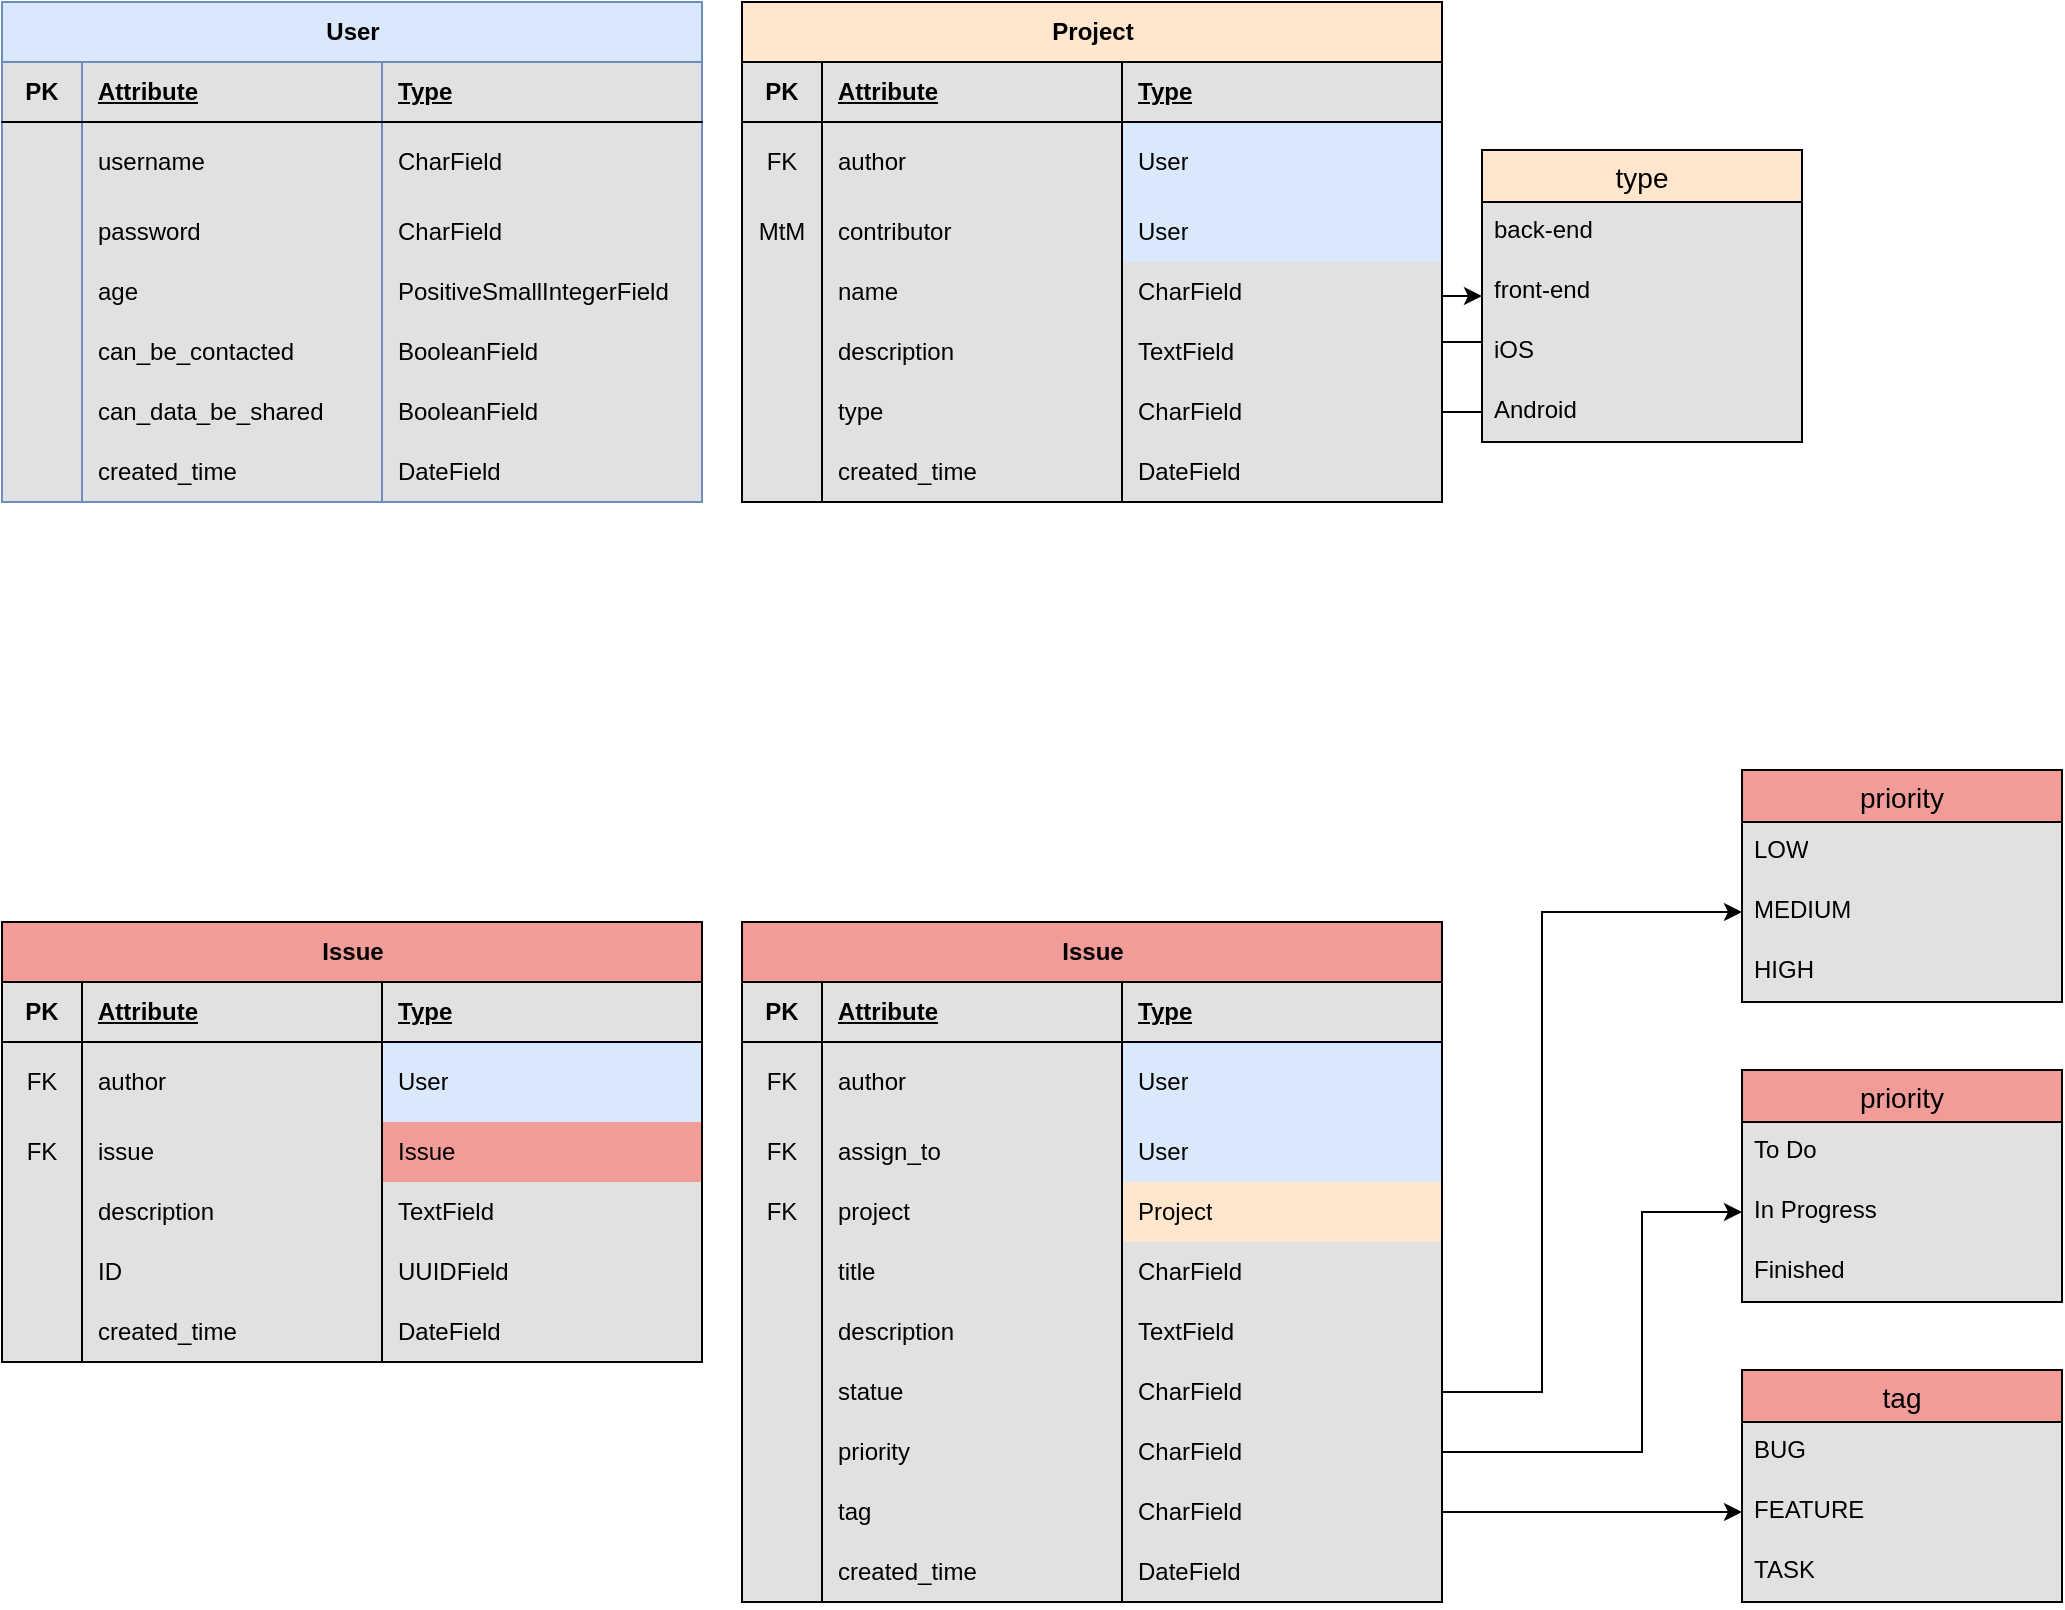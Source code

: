 <mxfile version="21.6.6" type="github">
  <diagram name="Page-1" id="hRt73MzeivpGr3lq0yE6">
    <mxGraphModel dx="1297" dy="1099" grid="1" gridSize="10" guides="1" tooltips="1" connect="1" arrows="1" fold="1" page="1" pageScale="1" pageWidth="827" pageHeight="1169" math="0" shadow="0">
      <root>
        <mxCell id="0" />
        <mxCell id="1" parent="0" />
        <mxCell id="jlHGhS_9mQjkKGIasaXm-36" value="User" style="shape=table;startSize=30;container=1;collapsible=1;childLayout=tableLayout;fixedRows=1;rowLines=0;fontStyle=1;align=center;resizeLast=1;html=1;fillColor=#dae8fc;strokeColor=#6c8ebf;swimlaneFillColor=#E1E1E1;" parent="1" vertex="1">
          <mxGeometry y="40" width="350" height="250" as="geometry">
            <mxRectangle x="130" y="505" width="70" height="30" as="alternateBounds" />
          </mxGeometry>
        </mxCell>
        <mxCell id="jlHGhS_9mQjkKGIasaXm-37" value="" style="shape=tableRow;horizontal=0;startSize=0;swimlaneHead=0;swimlaneBody=0;fillColor=none;collapsible=0;dropTarget=0;points=[[0,0.5],[1,0.5]];portConstraint=eastwest;top=0;left=0;right=0;bottom=1;" parent="jlHGhS_9mQjkKGIasaXm-36" vertex="1">
          <mxGeometry y="30" width="350" height="30" as="geometry" />
        </mxCell>
        <mxCell id="jlHGhS_9mQjkKGIasaXm-38" value="PK" style="shape=partialRectangle;connectable=0;fillColor=none;top=0;left=0;bottom=0;right=0;fontStyle=1;overflow=hidden;whiteSpace=wrap;html=1;" parent="jlHGhS_9mQjkKGIasaXm-37" vertex="1">
          <mxGeometry width="40" height="30" as="geometry">
            <mxRectangle width="40" height="30" as="alternateBounds" />
          </mxGeometry>
        </mxCell>
        <mxCell id="jlHGhS_9mQjkKGIasaXm-39" value="Attribute" style="shape=partialRectangle;connectable=0;fillColor=none;top=0;left=0;bottom=0;right=0;align=left;spacingLeft=6;fontStyle=5;overflow=hidden;whiteSpace=wrap;html=1;" parent="jlHGhS_9mQjkKGIasaXm-37" vertex="1">
          <mxGeometry x="40" width="150" height="30" as="geometry">
            <mxRectangle width="150" height="30" as="alternateBounds" />
          </mxGeometry>
        </mxCell>
        <mxCell id="jlHGhS_9mQjkKGIasaXm-49" value="Type" style="shape=partialRectangle;connectable=0;fillColor=none;top=0;left=0;bottom=0;right=0;align=left;spacingLeft=6;fontStyle=5;overflow=hidden;whiteSpace=wrap;html=1;" parent="jlHGhS_9mQjkKGIasaXm-37" vertex="1">
          <mxGeometry x="190" width="160" height="30" as="geometry">
            <mxRectangle width="160" height="30" as="alternateBounds" />
          </mxGeometry>
        </mxCell>
        <mxCell id="jlHGhS_9mQjkKGIasaXm-40" value="" style="shape=tableRow;horizontal=0;startSize=0;swimlaneHead=0;swimlaneBody=0;fillColor=none;collapsible=0;dropTarget=0;points=[[0,0.5],[1,0.5]];portConstraint=eastwest;top=0;left=0;right=0;bottom=0;" parent="jlHGhS_9mQjkKGIasaXm-36" vertex="1">
          <mxGeometry y="60" width="350" height="40" as="geometry" />
        </mxCell>
        <mxCell id="jlHGhS_9mQjkKGIasaXm-41" value="" style="shape=partialRectangle;connectable=0;fillColor=none;top=0;left=0;bottom=0;right=0;editable=1;overflow=hidden;whiteSpace=wrap;html=1;" parent="jlHGhS_9mQjkKGIasaXm-40" vertex="1">
          <mxGeometry width="40" height="40" as="geometry">
            <mxRectangle width="40" height="40" as="alternateBounds" />
          </mxGeometry>
        </mxCell>
        <mxCell id="jlHGhS_9mQjkKGIasaXm-42" value="username" style="shape=partialRectangle;connectable=0;fillColor=none;top=0;left=0;bottom=0;right=0;align=left;spacingLeft=6;overflow=hidden;whiteSpace=wrap;html=1;" parent="jlHGhS_9mQjkKGIasaXm-40" vertex="1">
          <mxGeometry x="40" width="150" height="40" as="geometry">
            <mxRectangle width="150" height="40" as="alternateBounds" />
          </mxGeometry>
        </mxCell>
        <mxCell id="jlHGhS_9mQjkKGIasaXm-50" value="CharField" style="shape=partialRectangle;connectable=0;fillColor=none;top=0;left=0;bottom=0;right=0;align=left;spacingLeft=6;overflow=hidden;whiteSpace=wrap;html=1;" parent="jlHGhS_9mQjkKGIasaXm-40" vertex="1">
          <mxGeometry x="190" width="160" height="40" as="geometry">
            <mxRectangle width="160" height="40" as="alternateBounds" />
          </mxGeometry>
        </mxCell>
        <mxCell id="jlHGhS_9mQjkKGIasaXm-43" value="" style="shape=tableRow;horizontal=0;startSize=0;swimlaneHead=0;swimlaneBody=0;fillColor=none;collapsible=0;dropTarget=0;points=[[0,0.5],[1,0.5]];portConstraint=eastwest;top=0;left=0;right=0;bottom=0;" parent="jlHGhS_9mQjkKGIasaXm-36" vertex="1">
          <mxGeometry y="100" width="350" height="30" as="geometry" />
        </mxCell>
        <mxCell id="jlHGhS_9mQjkKGIasaXm-44" value="" style="shape=partialRectangle;connectable=0;fillColor=none;top=0;left=0;bottom=0;right=0;editable=1;overflow=hidden;whiteSpace=wrap;html=1;" parent="jlHGhS_9mQjkKGIasaXm-43" vertex="1">
          <mxGeometry width="40" height="30" as="geometry">
            <mxRectangle width="40" height="30" as="alternateBounds" />
          </mxGeometry>
        </mxCell>
        <mxCell id="jlHGhS_9mQjkKGIasaXm-45" value="password" style="shape=partialRectangle;connectable=0;fillColor=none;top=0;left=0;bottom=0;right=0;align=left;spacingLeft=6;overflow=hidden;whiteSpace=wrap;html=1;" parent="jlHGhS_9mQjkKGIasaXm-43" vertex="1">
          <mxGeometry x="40" width="150" height="30" as="geometry">
            <mxRectangle width="150" height="30" as="alternateBounds" />
          </mxGeometry>
        </mxCell>
        <mxCell id="jlHGhS_9mQjkKGIasaXm-51" value="CharField" style="shape=partialRectangle;connectable=0;fillColor=none;top=0;left=0;bottom=0;right=0;align=left;spacingLeft=6;overflow=hidden;whiteSpace=wrap;html=1;" parent="jlHGhS_9mQjkKGIasaXm-43" vertex="1">
          <mxGeometry x="190" width="160" height="30" as="geometry">
            <mxRectangle width="160" height="30" as="alternateBounds" />
          </mxGeometry>
        </mxCell>
        <mxCell id="jlHGhS_9mQjkKGIasaXm-46" value="" style="shape=tableRow;horizontal=0;startSize=0;swimlaneHead=0;swimlaneBody=0;fillColor=none;collapsible=0;dropTarget=0;points=[[0,0.5],[1,0.5]];portConstraint=eastwest;top=0;left=0;right=0;bottom=0;" parent="jlHGhS_9mQjkKGIasaXm-36" vertex="1">
          <mxGeometry y="130" width="350" height="30" as="geometry" />
        </mxCell>
        <mxCell id="jlHGhS_9mQjkKGIasaXm-47" value="" style="shape=partialRectangle;connectable=0;fillColor=none;top=0;left=0;bottom=0;right=0;editable=1;overflow=hidden;whiteSpace=wrap;html=1;" parent="jlHGhS_9mQjkKGIasaXm-46" vertex="1">
          <mxGeometry width="40" height="30" as="geometry">
            <mxRectangle width="40" height="30" as="alternateBounds" />
          </mxGeometry>
        </mxCell>
        <mxCell id="jlHGhS_9mQjkKGIasaXm-48" value="age" style="shape=partialRectangle;connectable=0;fillColor=none;top=0;left=0;bottom=0;right=0;align=left;spacingLeft=6;overflow=hidden;whiteSpace=wrap;html=1;" parent="jlHGhS_9mQjkKGIasaXm-46" vertex="1">
          <mxGeometry x="40" width="150" height="30" as="geometry">
            <mxRectangle width="150" height="30" as="alternateBounds" />
          </mxGeometry>
        </mxCell>
        <mxCell id="jlHGhS_9mQjkKGIasaXm-52" value="PositiveSmallIntegerField" style="shape=partialRectangle;connectable=0;fillColor=none;top=0;left=0;bottom=0;right=0;align=left;spacingLeft=6;overflow=hidden;whiteSpace=wrap;html=1;" parent="jlHGhS_9mQjkKGIasaXm-46" vertex="1">
          <mxGeometry x="190" width="160" height="30" as="geometry">
            <mxRectangle width="160" height="30" as="alternateBounds" />
          </mxGeometry>
        </mxCell>
        <mxCell id="jlHGhS_9mQjkKGIasaXm-53" style="shape=tableRow;horizontal=0;startSize=0;swimlaneHead=0;swimlaneBody=0;fillColor=none;collapsible=0;dropTarget=0;points=[[0,0.5],[1,0.5]];portConstraint=eastwest;top=0;left=0;right=0;bottom=0;" parent="jlHGhS_9mQjkKGIasaXm-36" vertex="1">
          <mxGeometry y="160" width="350" height="30" as="geometry" />
        </mxCell>
        <mxCell id="jlHGhS_9mQjkKGIasaXm-54" style="shape=partialRectangle;connectable=0;fillColor=none;top=0;left=0;bottom=0;right=0;editable=1;overflow=hidden;whiteSpace=wrap;html=1;" parent="jlHGhS_9mQjkKGIasaXm-53" vertex="1">
          <mxGeometry width="40" height="30" as="geometry">
            <mxRectangle width="40" height="30" as="alternateBounds" />
          </mxGeometry>
        </mxCell>
        <mxCell id="jlHGhS_9mQjkKGIasaXm-55" value="can_be_contacted" style="shape=partialRectangle;connectable=0;fillColor=none;top=0;left=0;bottom=0;right=0;align=left;spacingLeft=6;overflow=hidden;whiteSpace=wrap;html=1;" parent="jlHGhS_9mQjkKGIasaXm-53" vertex="1">
          <mxGeometry x="40" width="150" height="30" as="geometry">
            <mxRectangle width="150" height="30" as="alternateBounds" />
          </mxGeometry>
        </mxCell>
        <mxCell id="jlHGhS_9mQjkKGIasaXm-56" value="BooleanField" style="shape=partialRectangle;connectable=0;fillColor=none;top=0;left=0;bottom=0;right=0;align=left;spacingLeft=6;overflow=hidden;whiteSpace=wrap;html=1;" parent="jlHGhS_9mQjkKGIasaXm-53" vertex="1">
          <mxGeometry x="190" width="160" height="30" as="geometry">
            <mxRectangle width="160" height="30" as="alternateBounds" />
          </mxGeometry>
        </mxCell>
        <mxCell id="jlHGhS_9mQjkKGIasaXm-57" style="shape=tableRow;horizontal=0;startSize=0;swimlaneHead=0;swimlaneBody=0;fillColor=none;collapsible=0;dropTarget=0;points=[[0,0.5],[1,0.5]];portConstraint=eastwest;top=0;left=0;right=0;bottom=0;" parent="jlHGhS_9mQjkKGIasaXm-36" vertex="1">
          <mxGeometry y="190" width="350" height="30" as="geometry" />
        </mxCell>
        <mxCell id="jlHGhS_9mQjkKGIasaXm-58" style="shape=partialRectangle;connectable=0;fillColor=none;top=0;left=0;bottom=0;right=0;editable=1;overflow=hidden;whiteSpace=wrap;html=1;" parent="jlHGhS_9mQjkKGIasaXm-57" vertex="1">
          <mxGeometry width="40" height="30" as="geometry">
            <mxRectangle width="40" height="30" as="alternateBounds" />
          </mxGeometry>
        </mxCell>
        <mxCell id="jlHGhS_9mQjkKGIasaXm-59" value="can_data_be_shared" style="shape=partialRectangle;connectable=0;fillColor=none;top=0;left=0;bottom=0;right=0;align=left;spacingLeft=6;overflow=hidden;whiteSpace=wrap;html=1;" parent="jlHGhS_9mQjkKGIasaXm-57" vertex="1">
          <mxGeometry x="40" width="150" height="30" as="geometry">
            <mxRectangle width="150" height="30" as="alternateBounds" />
          </mxGeometry>
        </mxCell>
        <mxCell id="jlHGhS_9mQjkKGIasaXm-60" value="BooleanField" style="shape=partialRectangle;connectable=0;fillColor=none;top=0;left=0;bottom=0;right=0;align=left;spacingLeft=6;overflow=hidden;whiteSpace=wrap;html=1;" parent="jlHGhS_9mQjkKGIasaXm-57" vertex="1">
          <mxGeometry x="190" width="160" height="30" as="geometry">
            <mxRectangle width="160" height="30" as="alternateBounds" />
          </mxGeometry>
        </mxCell>
        <mxCell id="rgfM2bZMvJBFgNOk26my-33" style="shape=tableRow;horizontal=0;startSize=0;swimlaneHead=0;swimlaneBody=0;fillColor=none;collapsible=0;dropTarget=0;points=[[0,0.5],[1,0.5]];portConstraint=eastwest;top=0;left=0;right=0;bottom=0;" vertex="1" parent="jlHGhS_9mQjkKGIasaXm-36">
          <mxGeometry y="220" width="350" height="30" as="geometry" />
        </mxCell>
        <mxCell id="rgfM2bZMvJBFgNOk26my-34" style="shape=partialRectangle;connectable=0;fillColor=none;top=0;left=0;bottom=0;right=0;editable=1;overflow=hidden;whiteSpace=wrap;html=1;" vertex="1" parent="rgfM2bZMvJBFgNOk26my-33">
          <mxGeometry width="40" height="30" as="geometry">
            <mxRectangle width="40" height="30" as="alternateBounds" />
          </mxGeometry>
        </mxCell>
        <mxCell id="rgfM2bZMvJBFgNOk26my-35" value="created_time" style="shape=partialRectangle;connectable=0;fillColor=none;top=0;left=0;bottom=0;right=0;align=left;spacingLeft=6;overflow=hidden;whiteSpace=wrap;html=1;" vertex="1" parent="rgfM2bZMvJBFgNOk26my-33">
          <mxGeometry x="40" width="150" height="30" as="geometry">
            <mxRectangle width="150" height="30" as="alternateBounds" />
          </mxGeometry>
        </mxCell>
        <mxCell id="rgfM2bZMvJBFgNOk26my-36" value="DateField" style="shape=partialRectangle;connectable=0;fillColor=none;top=0;left=0;bottom=0;right=0;align=left;spacingLeft=6;overflow=hidden;whiteSpace=wrap;html=1;" vertex="1" parent="rgfM2bZMvJBFgNOk26my-33">
          <mxGeometry x="190" width="160" height="30" as="geometry">
            <mxRectangle width="160" height="30" as="alternateBounds" />
          </mxGeometry>
        </mxCell>
        <mxCell id="jlHGhS_9mQjkKGIasaXm-62" value="Project" style="shape=table;startSize=30;container=1;collapsible=1;childLayout=tableLayout;fixedRows=1;rowLines=0;fontStyle=1;align=center;resizeLast=1;html=1;fillColor=#ffe6cc;strokeColor=#000000;swimlaneFillColor=#E1E1E1;" parent="1" vertex="1">
          <mxGeometry x="370" y="40" width="350" height="250" as="geometry">
            <mxRectangle x="130" y="505" width="70" height="30" as="alternateBounds" />
          </mxGeometry>
        </mxCell>
        <mxCell id="jlHGhS_9mQjkKGIasaXm-63" value="" style="shape=tableRow;horizontal=0;startSize=0;swimlaneHead=0;swimlaneBody=0;fillColor=none;collapsible=0;dropTarget=0;points=[[0,0.5],[1,0.5]];portConstraint=eastwest;top=0;left=0;right=0;bottom=1;" parent="jlHGhS_9mQjkKGIasaXm-62" vertex="1">
          <mxGeometry y="30" width="350" height="30" as="geometry" />
        </mxCell>
        <mxCell id="jlHGhS_9mQjkKGIasaXm-64" value="PK" style="shape=partialRectangle;connectable=0;fillColor=none;top=0;left=0;bottom=0;right=0;fontStyle=1;overflow=hidden;whiteSpace=wrap;html=1;" parent="jlHGhS_9mQjkKGIasaXm-63" vertex="1">
          <mxGeometry width="40" height="30" as="geometry">
            <mxRectangle width="40" height="30" as="alternateBounds" />
          </mxGeometry>
        </mxCell>
        <mxCell id="jlHGhS_9mQjkKGIasaXm-65" value="Attribute" style="shape=partialRectangle;connectable=0;fillColor=none;top=0;left=0;bottom=0;right=0;align=left;spacingLeft=6;fontStyle=5;overflow=hidden;whiteSpace=wrap;html=1;" parent="jlHGhS_9mQjkKGIasaXm-63" vertex="1">
          <mxGeometry x="40" width="150" height="30" as="geometry">
            <mxRectangle width="150" height="30" as="alternateBounds" />
          </mxGeometry>
        </mxCell>
        <mxCell id="jlHGhS_9mQjkKGIasaXm-66" value="Type" style="shape=partialRectangle;connectable=0;fillColor=none;top=0;left=0;bottom=0;right=0;align=left;spacingLeft=6;fontStyle=5;overflow=hidden;whiteSpace=wrap;html=1;strokeColor=default;" parent="jlHGhS_9mQjkKGIasaXm-63" vertex="1">
          <mxGeometry x="190" width="160" height="30" as="geometry">
            <mxRectangle width="160" height="30" as="alternateBounds" />
          </mxGeometry>
        </mxCell>
        <mxCell id="jlHGhS_9mQjkKGIasaXm-67" value="" style="shape=tableRow;horizontal=0;startSize=0;swimlaneHead=0;swimlaneBody=0;fillColor=none;collapsible=0;dropTarget=0;points=[[0,0.5],[1,0.5]];portConstraint=eastwest;top=0;left=0;right=0;bottom=0;" parent="jlHGhS_9mQjkKGIasaXm-62" vertex="1">
          <mxGeometry y="60" width="350" height="40" as="geometry" />
        </mxCell>
        <mxCell id="jlHGhS_9mQjkKGIasaXm-68" value="FK" style="shape=partialRectangle;connectable=0;fillColor=none;top=0;left=0;bottom=0;right=0;editable=1;overflow=hidden;whiteSpace=wrap;html=1;" parent="jlHGhS_9mQjkKGIasaXm-67" vertex="1">
          <mxGeometry width="40" height="40" as="geometry">
            <mxRectangle width="40" height="40" as="alternateBounds" />
          </mxGeometry>
        </mxCell>
        <mxCell id="jlHGhS_9mQjkKGIasaXm-69" value="author" style="shape=partialRectangle;connectable=0;fillColor=none;top=0;left=0;bottom=0;right=0;align=left;spacingLeft=6;overflow=hidden;whiteSpace=wrap;html=1;" parent="jlHGhS_9mQjkKGIasaXm-67" vertex="1">
          <mxGeometry x="40" width="150" height="40" as="geometry">
            <mxRectangle width="150" height="40" as="alternateBounds" />
          </mxGeometry>
        </mxCell>
        <mxCell id="jlHGhS_9mQjkKGIasaXm-70" value="User" style="shape=partialRectangle;connectable=0;fillColor=#dae8fc;top=1;left=1;bottom=0;right=1;align=left;spacingLeft=6;overflow=hidden;whiteSpace=wrap;html=1;strokeColor=#000000;strokeWidth=1;fillStyle=auto;perimeterSpacing=0;container=0;" parent="jlHGhS_9mQjkKGIasaXm-67" vertex="1">
          <mxGeometry x="190" width="160" height="40" as="geometry">
            <mxRectangle width="160" height="40" as="alternateBounds" />
          </mxGeometry>
        </mxCell>
        <mxCell id="jlHGhS_9mQjkKGIasaXm-71" value="" style="shape=tableRow;horizontal=0;startSize=0;swimlaneHead=0;swimlaneBody=0;fillColor=none;collapsible=0;dropTarget=0;points=[[0,0.5],[1,0.5]];portConstraint=eastwest;top=0;left=0;right=0;bottom=0;" parent="jlHGhS_9mQjkKGIasaXm-62" vertex="1">
          <mxGeometry y="100" width="350" height="30" as="geometry" />
        </mxCell>
        <mxCell id="jlHGhS_9mQjkKGIasaXm-72" value="MtM" style="shape=partialRectangle;connectable=0;fillColor=none;top=0;left=0;bottom=0;right=0;editable=1;overflow=hidden;whiteSpace=wrap;html=1;" parent="jlHGhS_9mQjkKGIasaXm-71" vertex="1">
          <mxGeometry width="40" height="30" as="geometry">
            <mxRectangle width="40" height="30" as="alternateBounds" />
          </mxGeometry>
        </mxCell>
        <mxCell id="jlHGhS_9mQjkKGIasaXm-73" value="contributor" style="shape=partialRectangle;connectable=0;fillColor=none;top=0;left=0;bottom=0;right=0;align=left;spacingLeft=6;overflow=hidden;whiteSpace=wrap;html=1;" parent="jlHGhS_9mQjkKGIasaXm-71" vertex="1">
          <mxGeometry x="40" width="150" height="30" as="geometry">
            <mxRectangle width="150" height="30" as="alternateBounds" />
          </mxGeometry>
        </mxCell>
        <mxCell id="jlHGhS_9mQjkKGIasaXm-74" value="User" style="shape=partialRectangle;connectable=0;fillColor=#dae8fc;top=0;left=1;bottom=0;right=1;align=left;spacingLeft=6;overflow=hidden;whiteSpace=wrap;html=1;strokeColor=#000000;" parent="jlHGhS_9mQjkKGIasaXm-71" vertex="1">
          <mxGeometry x="190" width="160" height="30" as="geometry">
            <mxRectangle width="160" height="30" as="alternateBounds" />
          </mxGeometry>
        </mxCell>
        <mxCell id="jlHGhS_9mQjkKGIasaXm-75" value="" style="shape=tableRow;horizontal=0;startSize=0;swimlaneHead=0;swimlaneBody=0;fillColor=none;collapsible=0;dropTarget=0;points=[[0,0.5],[1,0.5]];portConstraint=eastwest;top=0;left=0;right=0;bottom=0;" parent="jlHGhS_9mQjkKGIasaXm-62" vertex="1">
          <mxGeometry y="130" width="350" height="30" as="geometry" />
        </mxCell>
        <mxCell id="jlHGhS_9mQjkKGIasaXm-76" value="" style="shape=partialRectangle;connectable=0;fillColor=none;top=0;left=0;bottom=0;right=0;editable=1;overflow=hidden;whiteSpace=wrap;html=1;" parent="jlHGhS_9mQjkKGIasaXm-75" vertex="1">
          <mxGeometry width="40" height="30" as="geometry">
            <mxRectangle width="40" height="30" as="alternateBounds" />
          </mxGeometry>
        </mxCell>
        <mxCell id="jlHGhS_9mQjkKGIasaXm-77" value="name" style="shape=partialRectangle;connectable=0;fillColor=none;top=0;left=0;bottom=0;right=0;align=left;spacingLeft=6;overflow=hidden;whiteSpace=wrap;html=1;" parent="jlHGhS_9mQjkKGIasaXm-75" vertex="1">
          <mxGeometry x="40" width="150" height="30" as="geometry">
            <mxRectangle width="150" height="30" as="alternateBounds" />
          </mxGeometry>
        </mxCell>
        <mxCell id="jlHGhS_9mQjkKGIasaXm-78" value="CharField" style="shape=partialRectangle;connectable=0;fillColor=none;top=0;left=0;bottom=0;right=0;align=left;spacingLeft=6;overflow=hidden;whiteSpace=wrap;html=1;" parent="jlHGhS_9mQjkKGIasaXm-75" vertex="1">
          <mxGeometry x="190" width="160" height="30" as="geometry">
            <mxRectangle width="160" height="30" as="alternateBounds" />
          </mxGeometry>
        </mxCell>
        <mxCell id="jlHGhS_9mQjkKGIasaXm-79" style="shape=tableRow;horizontal=0;startSize=0;swimlaneHead=0;swimlaneBody=0;fillColor=none;collapsible=0;dropTarget=0;points=[[0,0.5],[1,0.5]];portConstraint=eastwest;top=0;left=0;right=0;bottom=0;" parent="jlHGhS_9mQjkKGIasaXm-62" vertex="1">
          <mxGeometry y="160" width="350" height="30" as="geometry" />
        </mxCell>
        <mxCell id="jlHGhS_9mQjkKGIasaXm-80" style="shape=partialRectangle;connectable=0;fillColor=none;top=0;left=0;bottom=0;right=0;editable=1;overflow=hidden;whiteSpace=wrap;html=1;" parent="jlHGhS_9mQjkKGIasaXm-79" vertex="1">
          <mxGeometry width="40" height="30" as="geometry">
            <mxRectangle width="40" height="30" as="alternateBounds" />
          </mxGeometry>
        </mxCell>
        <mxCell id="jlHGhS_9mQjkKGIasaXm-81" value="description" style="shape=partialRectangle;connectable=0;fillColor=none;top=0;left=0;bottom=0;right=0;align=left;spacingLeft=6;overflow=hidden;whiteSpace=wrap;html=1;" parent="jlHGhS_9mQjkKGIasaXm-79" vertex="1">
          <mxGeometry x="40" width="150" height="30" as="geometry">
            <mxRectangle width="150" height="30" as="alternateBounds" />
          </mxGeometry>
        </mxCell>
        <mxCell id="jlHGhS_9mQjkKGIasaXm-82" value="&lt;div&gt;TextField&lt;/div&gt;" style="shape=partialRectangle;connectable=0;fillColor=none;top=0;left=0;bottom=0;right=0;align=left;spacingLeft=6;overflow=hidden;whiteSpace=wrap;html=1;" parent="jlHGhS_9mQjkKGIasaXm-79" vertex="1">
          <mxGeometry x="190" width="160" height="30" as="geometry">
            <mxRectangle width="160" height="30" as="alternateBounds" />
          </mxGeometry>
        </mxCell>
        <mxCell id="jlHGhS_9mQjkKGIasaXm-83" style="shape=tableRow;horizontal=0;startSize=0;swimlaneHead=0;swimlaneBody=0;fillColor=none;collapsible=0;dropTarget=0;points=[[0,0.5],[1,0.5]];portConstraint=eastwest;top=0;left=0;right=0;bottom=0;" parent="jlHGhS_9mQjkKGIasaXm-62" vertex="1">
          <mxGeometry y="190" width="350" height="30" as="geometry" />
        </mxCell>
        <mxCell id="jlHGhS_9mQjkKGIasaXm-84" style="shape=partialRectangle;connectable=0;fillColor=none;top=0;left=0;bottom=0;right=0;editable=1;overflow=hidden;whiteSpace=wrap;html=1;" parent="jlHGhS_9mQjkKGIasaXm-83" vertex="1">
          <mxGeometry width="40" height="30" as="geometry">
            <mxRectangle width="40" height="30" as="alternateBounds" />
          </mxGeometry>
        </mxCell>
        <mxCell id="jlHGhS_9mQjkKGIasaXm-85" value="type" style="shape=partialRectangle;connectable=0;fillColor=none;top=0;left=0;bottom=0;right=0;align=left;spacingLeft=6;overflow=hidden;whiteSpace=wrap;html=1;" parent="jlHGhS_9mQjkKGIasaXm-83" vertex="1">
          <mxGeometry x="40" width="150" height="30" as="geometry">
            <mxRectangle width="150" height="30" as="alternateBounds" />
          </mxGeometry>
        </mxCell>
        <mxCell id="jlHGhS_9mQjkKGIasaXm-86" value="CharField" style="shape=partialRectangle;connectable=0;fillColor=none;top=0;left=0;bottom=0;right=0;align=left;spacingLeft=6;overflow=hidden;whiteSpace=wrap;html=1;" parent="jlHGhS_9mQjkKGIasaXm-83" vertex="1">
          <mxGeometry x="190" width="160" height="30" as="geometry">
            <mxRectangle width="160" height="30" as="alternateBounds" />
          </mxGeometry>
        </mxCell>
        <mxCell id="rgfM2bZMvJBFgNOk26my-29" style="shape=tableRow;horizontal=0;startSize=0;swimlaneHead=0;swimlaneBody=0;fillColor=none;collapsible=0;dropTarget=0;points=[[0,0.5],[1,0.5]];portConstraint=eastwest;top=0;left=0;right=0;bottom=0;" vertex="1" parent="jlHGhS_9mQjkKGIasaXm-62">
          <mxGeometry y="220" width="350" height="30" as="geometry" />
        </mxCell>
        <mxCell id="rgfM2bZMvJBFgNOk26my-30" style="shape=partialRectangle;connectable=0;fillColor=none;top=0;left=0;bottom=0;right=0;editable=1;overflow=hidden;whiteSpace=wrap;html=1;" vertex="1" parent="rgfM2bZMvJBFgNOk26my-29">
          <mxGeometry width="40" height="30" as="geometry">
            <mxRectangle width="40" height="30" as="alternateBounds" />
          </mxGeometry>
        </mxCell>
        <mxCell id="rgfM2bZMvJBFgNOk26my-31" value="created_time" style="shape=partialRectangle;connectable=0;fillColor=none;top=0;left=0;bottom=0;right=0;align=left;spacingLeft=6;overflow=hidden;whiteSpace=wrap;html=1;" vertex="1" parent="rgfM2bZMvJBFgNOk26my-29">
          <mxGeometry x="40" width="150" height="30" as="geometry">
            <mxRectangle width="150" height="30" as="alternateBounds" />
          </mxGeometry>
        </mxCell>
        <mxCell id="rgfM2bZMvJBFgNOk26my-32" value="DateField" style="shape=partialRectangle;connectable=0;fillColor=none;top=0;left=0;bottom=0;right=0;align=left;spacingLeft=6;overflow=hidden;whiteSpace=wrap;html=1;" vertex="1" parent="rgfM2bZMvJBFgNOk26my-29">
          <mxGeometry x="190" width="160" height="30" as="geometry">
            <mxRectangle width="160" height="30" as="alternateBounds" />
          </mxGeometry>
        </mxCell>
        <mxCell id="jlHGhS_9mQjkKGIasaXm-87" value="type" style="swimlane;fontStyle=0;childLayout=stackLayout;horizontal=1;startSize=26;horizontalStack=0;resizeParent=1;resizeParentMax=0;resizeLast=0;collapsible=1;marginBottom=0;align=center;fontSize=14;fillColor=#ffe6cc;strokeColor=#000000;swimlaneFillColor=#E1E1E1;" parent="1" vertex="1">
          <mxGeometry x="740" y="114" width="160" height="146" as="geometry">
            <mxRectangle x="650" y="440" width="60" height="30" as="alternateBounds" />
          </mxGeometry>
        </mxCell>
        <mxCell id="jlHGhS_9mQjkKGIasaXm-88" value="back-end" style="text;strokeColor=none;fillColor=none;spacingLeft=4;spacingRight=4;overflow=hidden;rotatable=0;points=[[0,0.5],[1,0.5]];portConstraint=eastwest;fontSize=12;whiteSpace=wrap;html=1;" parent="jlHGhS_9mQjkKGIasaXm-87" vertex="1">
          <mxGeometry y="26" width="160" height="30" as="geometry" />
        </mxCell>
        <mxCell id="jlHGhS_9mQjkKGIasaXm-89" value="front-end" style="text;strokeColor=none;fillColor=none;spacingLeft=4;spacingRight=4;overflow=hidden;rotatable=0;points=[[0,0.5],[1,0.5]];portConstraint=eastwest;fontSize=12;whiteSpace=wrap;html=1;" parent="jlHGhS_9mQjkKGIasaXm-87" vertex="1">
          <mxGeometry y="56" width="160" height="30" as="geometry" />
        </mxCell>
        <mxCell id="jlHGhS_9mQjkKGIasaXm-90" value="iOS" style="text;strokeColor=none;fillColor=none;spacingLeft=4;spacingRight=4;overflow=hidden;rotatable=0;points=[[0,0.5],[1,0.5]];portConstraint=eastwest;fontSize=12;whiteSpace=wrap;html=1;" parent="jlHGhS_9mQjkKGIasaXm-87" vertex="1">
          <mxGeometry y="86" width="160" height="30" as="geometry" />
        </mxCell>
        <mxCell id="jlHGhS_9mQjkKGIasaXm-92" value="Android" style="text;strokeColor=none;fillColor=none;spacingLeft=4;spacingRight=4;overflow=hidden;rotatable=0;points=[[0,0.5],[1,0.5]];portConstraint=eastwest;fontSize=12;whiteSpace=wrap;html=1;" parent="jlHGhS_9mQjkKGIasaXm-87" vertex="1">
          <mxGeometry y="116" width="160" height="30" as="geometry" />
        </mxCell>
        <mxCell id="jlHGhS_9mQjkKGIasaXm-91" style="edgeStyle=orthogonalEdgeStyle;rounded=0;orthogonalLoop=1;jettySize=auto;html=1;exitX=1;exitY=0.5;exitDx=0;exitDy=0;entryX=0;entryY=0.5;entryDx=0;entryDy=0;" parent="1" source="jlHGhS_9mQjkKGIasaXm-83" target="jlHGhS_9mQjkKGIasaXm-87" edge="1">
          <mxGeometry relative="1" as="geometry" />
        </mxCell>
        <mxCell id="jlHGhS_9mQjkKGIasaXm-118" value="Issue" style="shape=table;startSize=30;container=1;collapsible=1;childLayout=tableLayout;fixedRows=1;rowLines=0;fontStyle=1;align=center;resizeLast=1;html=1;fillColor=#F19C99;strokeColor=#000000;swimlaneFillColor=#E1E1E1;" parent="1" vertex="1">
          <mxGeometry x="370" y="500" width="350" height="340" as="geometry">
            <mxRectangle x="130" y="505" width="70" height="30" as="alternateBounds" />
          </mxGeometry>
        </mxCell>
        <mxCell id="jlHGhS_9mQjkKGIasaXm-119" value="" style="shape=tableRow;horizontal=0;startSize=0;swimlaneHead=0;swimlaneBody=0;fillColor=none;collapsible=0;dropTarget=0;points=[[0,0.5],[1,0.5]];portConstraint=eastwest;top=0;left=0;right=0;bottom=1;" parent="jlHGhS_9mQjkKGIasaXm-118" vertex="1">
          <mxGeometry y="30" width="350" height="30" as="geometry" />
        </mxCell>
        <mxCell id="jlHGhS_9mQjkKGIasaXm-120" value="PK" style="shape=partialRectangle;connectable=0;fillColor=none;top=0;left=0;bottom=0;right=0;fontStyle=1;overflow=hidden;whiteSpace=wrap;html=1;" parent="jlHGhS_9mQjkKGIasaXm-119" vertex="1">
          <mxGeometry width="40" height="30" as="geometry">
            <mxRectangle width="40" height="30" as="alternateBounds" />
          </mxGeometry>
        </mxCell>
        <mxCell id="jlHGhS_9mQjkKGIasaXm-121" value="Attribute" style="shape=partialRectangle;connectable=0;fillColor=none;top=0;left=0;bottom=0;right=0;align=left;spacingLeft=6;fontStyle=5;overflow=hidden;whiteSpace=wrap;html=1;" parent="jlHGhS_9mQjkKGIasaXm-119" vertex="1">
          <mxGeometry x="40" width="150" height="30" as="geometry">
            <mxRectangle width="150" height="30" as="alternateBounds" />
          </mxGeometry>
        </mxCell>
        <mxCell id="jlHGhS_9mQjkKGIasaXm-122" value="Type" style="shape=partialRectangle;connectable=0;fillColor=none;top=0;left=0;bottom=0;right=0;align=left;spacingLeft=6;fontStyle=5;overflow=hidden;whiteSpace=wrap;html=1;strokeColor=default;" parent="jlHGhS_9mQjkKGIasaXm-119" vertex="1">
          <mxGeometry x="190" width="160" height="30" as="geometry">
            <mxRectangle width="160" height="30" as="alternateBounds" />
          </mxGeometry>
        </mxCell>
        <mxCell id="jlHGhS_9mQjkKGIasaXm-123" value="" style="shape=tableRow;horizontal=0;startSize=0;swimlaneHead=0;swimlaneBody=0;fillColor=none;collapsible=0;dropTarget=0;points=[[0,0.5],[1,0.5]];portConstraint=eastwest;top=0;left=0;right=0;bottom=0;" parent="jlHGhS_9mQjkKGIasaXm-118" vertex="1">
          <mxGeometry y="60" width="350" height="40" as="geometry" />
        </mxCell>
        <mxCell id="jlHGhS_9mQjkKGIasaXm-124" value="FK" style="shape=partialRectangle;connectable=0;fillColor=none;top=0;left=0;bottom=0;right=0;editable=1;overflow=hidden;whiteSpace=wrap;html=1;" parent="jlHGhS_9mQjkKGIasaXm-123" vertex="1">
          <mxGeometry width="40" height="40" as="geometry">
            <mxRectangle width="40" height="40" as="alternateBounds" />
          </mxGeometry>
        </mxCell>
        <mxCell id="jlHGhS_9mQjkKGIasaXm-125" value="author" style="shape=partialRectangle;connectable=0;fillColor=none;top=0;left=0;bottom=0;right=0;align=left;spacingLeft=6;overflow=hidden;whiteSpace=wrap;html=1;" parent="jlHGhS_9mQjkKGIasaXm-123" vertex="1">
          <mxGeometry x="40" width="150" height="40" as="geometry">
            <mxRectangle width="150" height="40" as="alternateBounds" />
          </mxGeometry>
        </mxCell>
        <mxCell id="jlHGhS_9mQjkKGIasaXm-126" value="User" style="shape=partialRectangle;connectable=0;fillColor=#dae8fc;top=1;left=1;bottom=0;right=1;align=left;spacingLeft=6;overflow=hidden;whiteSpace=wrap;html=1;strokeColor=#000000;strokeWidth=1;fillStyle=auto;perimeterSpacing=0;container=0;" parent="jlHGhS_9mQjkKGIasaXm-123" vertex="1">
          <mxGeometry x="190" width="160" height="40" as="geometry">
            <mxRectangle width="160" height="40" as="alternateBounds" />
          </mxGeometry>
        </mxCell>
        <mxCell id="jlHGhS_9mQjkKGIasaXm-147" style="shape=tableRow;horizontal=0;startSize=0;swimlaneHead=0;swimlaneBody=0;fillColor=none;collapsible=0;dropTarget=0;points=[[0,0.5],[1,0.5]];portConstraint=eastwest;top=0;left=0;right=0;bottom=0;" parent="jlHGhS_9mQjkKGIasaXm-118" vertex="1">
          <mxGeometry y="100" width="350" height="30" as="geometry" />
        </mxCell>
        <mxCell id="jlHGhS_9mQjkKGIasaXm-148" value="FK" style="shape=partialRectangle;connectable=0;fillColor=none;top=0;left=0;bottom=0;right=0;editable=1;overflow=hidden;whiteSpace=wrap;html=1;" parent="jlHGhS_9mQjkKGIasaXm-147" vertex="1">
          <mxGeometry width="40" height="30" as="geometry">
            <mxRectangle width="40" height="30" as="alternateBounds" />
          </mxGeometry>
        </mxCell>
        <mxCell id="jlHGhS_9mQjkKGIasaXm-149" value="assign_to" style="shape=partialRectangle;connectable=0;fillColor=none;top=0;left=0;bottom=0;right=0;align=left;spacingLeft=6;overflow=hidden;whiteSpace=wrap;html=1;" parent="jlHGhS_9mQjkKGIasaXm-147" vertex="1">
          <mxGeometry x="40" width="150" height="30" as="geometry">
            <mxRectangle width="150" height="30" as="alternateBounds" />
          </mxGeometry>
        </mxCell>
        <mxCell id="jlHGhS_9mQjkKGIasaXm-150" value="User" style="shape=partialRectangle;connectable=0;fillColor=#dae8fc;top=0;left=1;bottom=0;right=1;align=left;spacingLeft=6;overflow=hidden;whiteSpace=wrap;html=1;strokeColor=#000000;strokeWidth=1;" parent="jlHGhS_9mQjkKGIasaXm-147" vertex="1">
          <mxGeometry x="190" width="160" height="30" as="geometry">
            <mxRectangle width="160" height="30" as="alternateBounds" />
          </mxGeometry>
        </mxCell>
        <mxCell id="jlHGhS_9mQjkKGIasaXm-127" value="" style="shape=tableRow;horizontal=0;startSize=0;swimlaneHead=0;swimlaneBody=0;fillColor=none;collapsible=0;dropTarget=0;points=[[0,0.5],[1,0.5]];portConstraint=eastwest;top=0;left=0;right=0;bottom=0;" parent="jlHGhS_9mQjkKGIasaXm-118" vertex="1">
          <mxGeometry y="130" width="350" height="30" as="geometry" />
        </mxCell>
        <mxCell id="jlHGhS_9mQjkKGIasaXm-128" value="FK" style="shape=partialRectangle;connectable=0;fillColor=none;top=0;left=0;bottom=0;right=0;editable=1;overflow=hidden;whiteSpace=wrap;html=1;" parent="jlHGhS_9mQjkKGIasaXm-127" vertex="1">
          <mxGeometry width="40" height="30" as="geometry">
            <mxRectangle width="40" height="30" as="alternateBounds" />
          </mxGeometry>
        </mxCell>
        <mxCell id="jlHGhS_9mQjkKGIasaXm-129" value="project" style="shape=partialRectangle;connectable=0;fillColor=none;top=0;left=0;bottom=0;right=0;align=left;spacingLeft=6;overflow=hidden;whiteSpace=wrap;html=1;" parent="jlHGhS_9mQjkKGIasaXm-127" vertex="1">
          <mxGeometry x="40" width="150" height="30" as="geometry">
            <mxRectangle width="150" height="30" as="alternateBounds" />
          </mxGeometry>
        </mxCell>
        <mxCell id="jlHGhS_9mQjkKGIasaXm-130" value="Project" style="shape=partialRectangle;connectable=0;fillColor=#ffe6cc;top=0;left=1;bottom=0;right=1;align=left;spacingLeft=6;overflow=hidden;whiteSpace=wrap;html=1;strokeColor=#000000;strokeWidth=1;" parent="jlHGhS_9mQjkKGIasaXm-127" vertex="1">
          <mxGeometry x="190" width="160" height="30" as="geometry">
            <mxRectangle width="160" height="30" as="alternateBounds" />
          </mxGeometry>
        </mxCell>
        <mxCell id="jlHGhS_9mQjkKGIasaXm-131" value="" style="shape=tableRow;horizontal=0;startSize=0;swimlaneHead=0;swimlaneBody=0;fillColor=none;collapsible=0;dropTarget=0;points=[[0,0.5],[1,0.5]];portConstraint=eastwest;top=0;left=0;right=0;bottom=0;" parent="jlHGhS_9mQjkKGIasaXm-118" vertex="1">
          <mxGeometry y="160" width="350" height="30" as="geometry" />
        </mxCell>
        <mxCell id="jlHGhS_9mQjkKGIasaXm-132" value="" style="shape=partialRectangle;connectable=0;fillColor=none;top=0;left=0;bottom=0;right=0;editable=1;overflow=hidden;whiteSpace=wrap;html=1;" parent="jlHGhS_9mQjkKGIasaXm-131" vertex="1">
          <mxGeometry width="40" height="30" as="geometry">
            <mxRectangle width="40" height="30" as="alternateBounds" />
          </mxGeometry>
        </mxCell>
        <mxCell id="jlHGhS_9mQjkKGIasaXm-133" value="title" style="shape=partialRectangle;connectable=0;fillColor=none;top=0;left=0;bottom=0;right=0;align=left;spacingLeft=6;overflow=hidden;whiteSpace=wrap;html=1;" parent="jlHGhS_9mQjkKGIasaXm-131" vertex="1">
          <mxGeometry x="40" width="150" height="30" as="geometry">
            <mxRectangle width="150" height="30" as="alternateBounds" />
          </mxGeometry>
        </mxCell>
        <mxCell id="jlHGhS_9mQjkKGIasaXm-134" value="CharField" style="shape=partialRectangle;connectable=0;fillColor=none;top=0;left=0;bottom=0;right=0;align=left;spacingLeft=6;overflow=hidden;whiteSpace=wrap;html=1;" parent="jlHGhS_9mQjkKGIasaXm-131" vertex="1">
          <mxGeometry x="190" width="160" height="30" as="geometry">
            <mxRectangle width="160" height="30" as="alternateBounds" />
          </mxGeometry>
        </mxCell>
        <mxCell id="jlHGhS_9mQjkKGIasaXm-135" style="shape=tableRow;horizontal=0;startSize=0;swimlaneHead=0;swimlaneBody=0;fillColor=none;collapsible=0;dropTarget=0;points=[[0,0.5],[1,0.5]];portConstraint=eastwest;top=0;left=0;right=0;bottom=0;" parent="jlHGhS_9mQjkKGIasaXm-118" vertex="1">
          <mxGeometry y="190" width="350" height="30" as="geometry" />
        </mxCell>
        <mxCell id="jlHGhS_9mQjkKGIasaXm-136" style="shape=partialRectangle;connectable=0;fillColor=none;top=0;left=0;bottom=0;right=0;editable=1;overflow=hidden;whiteSpace=wrap;html=1;" parent="jlHGhS_9mQjkKGIasaXm-135" vertex="1">
          <mxGeometry width="40" height="30" as="geometry">
            <mxRectangle width="40" height="30" as="alternateBounds" />
          </mxGeometry>
        </mxCell>
        <mxCell id="jlHGhS_9mQjkKGIasaXm-137" value="description" style="shape=partialRectangle;connectable=0;fillColor=none;top=0;left=0;bottom=0;right=0;align=left;spacingLeft=6;overflow=hidden;whiteSpace=wrap;html=1;" parent="jlHGhS_9mQjkKGIasaXm-135" vertex="1">
          <mxGeometry x="40" width="150" height="30" as="geometry">
            <mxRectangle width="150" height="30" as="alternateBounds" />
          </mxGeometry>
        </mxCell>
        <mxCell id="jlHGhS_9mQjkKGIasaXm-138" value="&lt;div&gt;TextField&lt;/div&gt;" style="shape=partialRectangle;connectable=0;fillColor=none;top=0;left=0;bottom=0;right=0;align=left;spacingLeft=6;overflow=hidden;whiteSpace=wrap;html=1;" parent="jlHGhS_9mQjkKGIasaXm-135" vertex="1">
          <mxGeometry x="190" width="160" height="30" as="geometry">
            <mxRectangle width="160" height="30" as="alternateBounds" />
          </mxGeometry>
        </mxCell>
        <mxCell id="jlHGhS_9mQjkKGIasaXm-139" style="shape=tableRow;horizontal=0;startSize=0;swimlaneHead=0;swimlaneBody=0;fillColor=none;collapsible=0;dropTarget=0;points=[[0,0.5],[1,0.5]];portConstraint=eastwest;top=0;left=0;right=0;bottom=0;" parent="jlHGhS_9mQjkKGIasaXm-118" vertex="1">
          <mxGeometry y="220" width="350" height="30" as="geometry" />
        </mxCell>
        <mxCell id="jlHGhS_9mQjkKGIasaXm-140" style="shape=partialRectangle;connectable=0;fillColor=none;top=0;left=0;bottom=0;right=0;editable=1;overflow=hidden;whiteSpace=wrap;html=1;" parent="jlHGhS_9mQjkKGIasaXm-139" vertex="1">
          <mxGeometry width="40" height="30" as="geometry">
            <mxRectangle width="40" height="30" as="alternateBounds" />
          </mxGeometry>
        </mxCell>
        <mxCell id="jlHGhS_9mQjkKGIasaXm-141" value="statue" style="shape=partialRectangle;connectable=0;fillColor=none;top=0;left=0;bottom=0;right=0;align=left;spacingLeft=6;overflow=hidden;whiteSpace=wrap;html=1;" parent="jlHGhS_9mQjkKGIasaXm-139" vertex="1">
          <mxGeometry x="40" width="150" height="30" as="geometry">
            <mxRectangle width="150" height="30" as="alternateBounds" />
          </mxGeometry>
        </mxCell>
        <mxCell id="jlHGhS_9mQjkKGIasaXm-142" value="CharField" style="shape=partialRectangle;connectable=0;fillColor=none;top=0;left=0;bottom=0;right=0;align=left;spacingLeft=6;overflow=hidden;whiteSpace=wrap;html=1;" parent="jlHGhS_9mQjkKGIasaXm-139" vertex="1">
          <mxGeometry x="190" width="160" height="30" as="geometry">
            <mxRectangle width="160" height="30" as="alternateBounds" />
          </mxGeometry>
        </mxCell>
        <mxCell id="rgfM2bZMvJBFgNOk26my-1" style="shape=tableRow;horizontal=0;startSize=0;swimlaneHead=0;swimlaneBody=0;fillColor=none;collapsible=0;dropTarget=0;points=[[0,0.5],[1,0.5]];portConstraint=eastwest;top=0;left=0;right=0;bottom=0;" vertex="1" parent="jlHGhS_9mQjkKGIasaXm-118">
          <mxGeometry y="250" width="350" height="30" as="geometry" />
        </mxCell>
        <mxCell id="rgfM2bZMvJBFgNOk26my-2" style="shape=partialRectangle;connectable=0;fillColor=none;top=0;left=0;bottom=0;right=0;editable=1;overflow=hidden;whiteSpace=wrap;html=1;" vertex="1" parent="rgfM2bZMvJBFgNOk26my-1">
          <mxGeometry width="40" height="30" as="geometry">
            <mxRectangle width="40" height="30" as="alternateBounds" />
          </mxGeometry>
        </mxCell>
        <mxCell id="rgfM2bZMvJBFgNOk26my-3" value="priority&lt;span style=&quot;white-space: pre;&quot;&gt;&#x9;&lt;/span&gt;" style="shape=partialRectangle;connectable=0;fillColor=none;top=0;left=0;bottom=0;right=0;align=left;spacingLeft=6;overflow=hidden;whiteSpace=wrap;html=1;" vertex="1" parent="rgfM2bZMvJBFgNOk26my-1">
          <mxGeometry x="40" width="150" height="30" as="geometry">
            <mxRectangle width="150" height="30" as="alternateBounds" />
          </mxGeometry>
        </mxCell>
        <mxCell id="rgfM2bZMvJBFgNOk26my-4" value="CharField" style="shape=partialRectangle;connectable=0;fillColor=none;top=0;left=0;bottom=0;right=0;align=left;spacingLeft=6;overflow=hidden;whiteSpace=wrap;html=1;" vertex="1" parent="rgfM2bZMvJBFgNOk26my-1">
          <mxGeometry x="190" width="160" height="30" as="geometry">
            <mxRectangle width="160" height="30" as="alternateBounds" />
          </mxGeometry>
        </mxCell>
        <mxCell id="rgfM2bZMvJBFgNOk26my-5" style="shape=tableRow;horizontal=0;startSize=0;swimlaneHead=0;swimlaneBody=0;fillColor=none;collapsible=0;dropTarget=0;points=[[0,0.5],[1,0.5]];portConstraint=eastwest;top=0;left=0;right=0;bottom=0;" vertex="1" parent="jlHGhS_9mQjkKGIasaXm-118">
          <mxGeometry y="280" width="350" height="30" as="geometry" />
        </mxCell>
        <mxCell id="rgfM2bZMvJBFgNOk26my-6" style="shape=partialRectangle;connectable=0;fillColor=none;top=0;left=0;bottom=0;right=0;editable=1;overflow=hidden;whiteSpace=wrap;html=1;" vertex="1" parent="rgfM2bZMvJBFgNOk26my-5">
          <mxGeometry width="40" height="30" as="geometry">
            <mxRectangle width="40" height="30" as="alternateBounds" />
          </mxGeometry>
        </mxCell>
        <mxCell id="rgfM2bZMvJBFgNOk26my-7" value="tag" style="shape=partialRectangle;connectable=0;fillColor=none;top=0;left=0;bottom=0;right=0;align=left;spacingLeft=6;overflow=hidden;whiteSpace=wrap;html=1;" vertex="1" parent="rgfM2bZMvJBFgNOk26my-5">
          <mxGeometry x="40" width="150" height="30" as="geometry">
            <mxRectangle width="150" height="30" as="alternateBounds" />
          </mxGeometry>
        </mxCell>
        <mxCell id="rgfM2bZMvJBFgNOk26my-8" value="CharField" style="shape=partialRectangle;connectable=0;fillColor=none;top=0;left=0;bottom=0;right=0;align=left;spacingLeft=6;overflow=hidden;whiteSpace=wrap;html=1;" vertex="1" parent="rgfM2bZMvJBFgNOk26my-5">
          <mxGeometry x="190" width="160" height="30" as="geometry">
            <mxRectangle width="160" height="30" as="alternateBounds" />
          </mxGeometry>
        </mxCell>
        <mxCell id="rgfM2bZMvJBFgNOk26my-9" style="shape=tableRow;horizontal=0;startSize=0;swimlaneHead=0;swimlaneBody=0;fillColor=none;collapsible=0;dropTarget=0;points=[[0,0.5],[1,0.5]];portConstraint=eastwest;top=0;left=0;right=0;bottom=0;" vertex="1" parent="jlHGhS_9mQjkKGIasaXm-118">
          <mxGeometry y="310" width="350" height="30" as="geometry" />
        </mxCell>
        <mxCell id="rgfM2bZMvJBFgNOk26my-10" style="shape=partialRectangle;connectable=0;fillColor=none;top=0;left=0;bottom=0;right=0;editable=1;overflow=hidden;whiteSpace=wrap;html=1;" vertex="1" parent="rgfM2bZMvJBFgNOk26my-9">
          <mxGeometry width="40" height="30" as="geometry">
            <mxRectangle width="40" height="30" as="alternateBounds" />
          </mxGeometry>
        </mxCell>
        <mxCell id="rgfM2bZMvJBFgNOk26my-11" value="created_time" style="shape=partialRectangle;connectable=0;fillColor=none;top=0;left=0;bottom=0;right=0;align=left;spacingLeft=6;overflow=hidden;whiteSpace=wrap;html=1;" vertex="1" parent="rgfM2bZMvJBFgNOk26my-9">
          <mxGeometry x="40" width="150" height="30" as="geometry">
            <mxRectangle width="150" height="30" as="alternateBounds" />
          </mxGeometry>
        </mxCell>
        <mxCell id="rgfM2bZMvJBFgNOk26my-12" value="DateField" style="shape=partialRectangle;connectable=0;fillColor=none;top=0;left=0;bottom=0;right=0;align=left;spacingLeft=6;overflow=hidden;whiteSpace=wrap;html=1;" vertex="1" parent="rgfM2bZMvJBFgNOk26my-9">
          <mxGeometry x="190" width="160" height="30" as="geometry">
            <mxRectangle width="160" height="30" as="alternateBounds" />
          </mxGeometry>
        </mxCell>
        <mxCell id="rgfM2bZMvJBFgNOk26my-13" value="priority" style="swimlane;fontStyle=0;childLayout=stackLayout;horizontal=1;startSize=26;horizontalStack=0;resizeParent=1;resizeParentMax=0;resizeLast=0;collapsible=1;marginBottom=0;align=center;fontSize=14;fillColor=#F19C99;strokeColor=#000000;swimlaneFillColor=#E1E1E1;" vertex="1" parent="1">
          <mxGeometry x="870" y="424" width="160" height="116" as="geometry">
            <mxRectangle x="650" y="440" width="60" height="30" as="alternateBounds" />
          </mxGeometry>
        </mxCell>
        <mxCell id="rgfM2bZMvJBFgNOk26my-14" value="LOW" style="text;strokeColor=none;fillColor=none;spacingLeft=4;spacingRight=4;overflow=hidden;rotatable=0;points=[[0,0.5],[1,0.5]];portConstraint=eastwest;fontSize=12;whiteSpace=wrap;html=1;" vertex="1" parent="rgfM2bZMvJBFgNOk26my-13">
          <mxGeometry y="26" width="160" height="30" as="geometry" />
        </mxCell>
        <mxCell id="rgfM2bZMvJBFgNOk26my-15" value="MEDIUM" style="text;strokeColor=none;fillColor=none;spacingLeft=4;spacingRight=4;overflow=hidden;rotatable=0;points=[[0,0.5],[1,0.5]];portConstraint=eastwest;fontSize=12;whiteSpace=wrap;html=1;" vertex="1" parent="rgfM2bZMvJBFgNOk26my-13">
          <mxGeometry y="56" width="160" height="30" as="geometry" />
        </mxCell>
        <mxCell id="rgfM2bZMvJBFgNOk26my-16" value="HIGH" style="text;strokeColor=none;fillColor=none;spacingLeft=4;spacingRight=4;overflow=hidden;rotatable=0;points=[[0,0.5],[1,0.5]];portConstraint=eastwest;fontSize=12;whiteSpace=wrap;html=1;" vertex="1" parent="rgfM2bZMvJBFgNOk26my-13">
          <mxGeometry y="86" width="160" height="30" as="geometry" />
        </mxCell>
        <mxCell id="rgfM2bZMvJBFgNOk26my-18" value="tag" style="swimlane;fontStyle=0;childLayout=stackLayout;horizontal=1;startSize=26;horizontalStack=0;resizeParent=1;resizeParentMax=0;resizeLast=0;collapsible=1;marginBottom=0;align=center;fontSize=14;fillColor=#F19C99;strokeColor=#000000;swimlaneFillColor=#E1E1E1;" vertex="1" parent="1">
          <mxGeometry x="870" y="724" width="160" height="116" as="geometry">
            <mxRectangle x="650" y="440" width="60" height="30" as="alternateBounds" />
          </mxGeometry>
        </mxCell>
        <mxCell id="rgfM2bZMvJBFgNOk26my-19" value="BUG" style="text;strokeColor=none;fillColor=none;spacingLeft=4;spacingRight=4;overflow=hidden;rotatable=0;points=[[0,0.5],[1,0.5]];portConstraint=eastwest;fontSize=12;whiteSpace=wrap;html=1;" vertex="1" parent="rgfM2bZMvJBFgNOk26my-18">
          <mxGeometry y="26" width="160" height="30" as="geometry" />
        </mxCell>
        <mxCell id="rgfM2bZMvJBFgNOk26my-20" value="FEATURE" style="text;strokeColor=none;fillColor=none;spacingLeft=4;spacingRight=4;overflow=hidden;rotatable=0;points=[[0,0.5],[1,0.5]];portConstraint=eastwest;fontSize=12;whiteSpace=wrap;html=1;" vertex="1" parent="rgfM2bZMvJBFgNOk26my-18">
          <mxGeometry y="56" width="160" height="30" as="geometry" />
        </mxCell>
        <mxCell id="rgfM2bZMvJBFgNOk26my-21" value="TASK" style="text;strokeColor=none;fillColor=none;spacingLeft=4;spacingRight=4;overflow=hidden;rotatable=0;points=[[0,0.5],[1,0.5]];portConstraint=eastwest;fontSize=12;whiteSpace=wrap;html=1;" vertex="1" parent="rgfM2bZMvJBFgNOk26my-18">
          <mxGeometry y="86" width="160" height="30" as="geometry" />
        </mxCell>
        <mxCell id="rgfM2bZMvJBFgNOk26my-22" value="priority" style="swimlane;fontStyle=0;childLayout=stackLayout;horizontal=1;startSize=26;horizontalStack=0;resizeParent=1;resizeParentMax=0;resizeLast=0;collapsible=1;marginBottom=0;align=center;fontSize=14;fillColor=#F19C99;strokeColor=#000000;swimlaneFillColor=#E1E1E1;" vertex="1" parent="1">
          <mxGeometry x="870" y="574" width="160" height="116" as="geometry">
            <mxRectangle x="650" y="440" width="60" height="30" as="alternateBounds" />
          </mxGeometry>
        </mxCell>
        <mxCell id="rgfM2bZMvJBFgNOk26my-23" value="To Do" style="text;strokeColor=none;fillColor=none;spacingLeft=4;spacingRight=4;overflow=hidden;rotatable=0;points=[[0,0.5],[1,0.5]];portConstraint=eastwest;fontSize=12;whiteSpace=wrap;html=1;" vertex="1" parent="rgfM2bZMvJBFgNOk26my-22">
          <mxGeometry y="26" width="160" height="30" as="geometry" />
        </mxCell>
        <mxCell id="rgfM2bZMvJBFgNOk26my-24" value="In Progress" style="text;strokeColor=none;fillColor=none;spacingLeft=4;spacingRight=4;overflow=hidden;rotatable=0;points=[[0,0.5],[1,0.5]];portConstraint=eastwest;fontSize=12;whiteSpace=wrap;html=1;" vertex="1" parent="rgfM2bZMvJBFgNOk26my-22">
          <mxGeometry y="56" width="160" height="30" as="geometry" />
        </mxCell>
        <mxCell id="rgfM2bZMvJBFgNOk26my-25" value="Finished" style="text;strokeColor=none;fillColor=none;spacingLeft=4;spacingRight=4;overflow=hidden;rotatable=0;points=[[0,0.5],[1,0.5]];portConstraint=eastwest;fontSize=12;whiteSpace=wrap;html=1;" vertex="1" parent="rgfM2bZMvJBFgNOk26my-22">
          <mxGeometry y="86" width="160" height="30" as="geometry" />
        </mxCell>
        <mxCell id="rgfM2bZMvJBFgNOk26my-26" style="edgeStyle=orthogonalEdgeStyle;rounded=0;orthogonalLoop=1;jettySize=auto;html=1;entryX=0;entryY=0.5;entryDx=0;entryDy=0;" edge="1" parent="1" source="rgfM2bZMvJBFgNOk26my-5" target="rgfM2bZMvJBFgNOk26my-20">
          <mxGeometry relative="1" as="geometry" />
        </mxCell>
        <mxCell id="rgfM2bZMvJBFgNOk26my-27" style="edgeStyle=orthogonalEdgeStyle;rounded=0;orthogonalLoop=1;jettySize=auto;html=1;entryX=0;entryY=0.5;entryDx=0;entryDy=0;" edge="1" parent="1" source="rgfM2bZMvJBFgNOk26my-1" target="rgfM2bZMvJBFgNOk26my-24">
          <mxGeometry relative="1" as="geometry">
            <Array as="points">
              <mxPoint x="820" y="765" />
              <mxPoint x="820" y="645" />
            </Array>
          </mxGeometry>
        </mxCell>
        <mxCell id="rgfM2bZMvJBFgNOk26my-28" style="edgeStyle=orthogonalEdgeStyle;rounded=0;orthogonalLoop=1;jettySize=auto;html=1;entryX=0;entryY=0.5;entryDx=0;entryDy=0;" edge="1" parent="1" source="jlHGhS_9mQjkKGIasaXm-139" target="rgfM2bZMvJBFgNOk26my-15">
          <mxGeometry relative="1" as="geometry">
            <Array as="points">
              <mxPoint x="770" y="735" />
              <mxPoint x="770" y="495" />
            </Array>
          </mxGeometry>
        </mxCell>
        <mxCell id="rgfM2bZMvJBFgNOk26my-37" value="Issue" style="shape=table;startSize=30;container=1;collapsible=1;childLayout=tableLayout;fixedRows=1;rowLines=0;fontStyle=1;align=center;resizeLast=1;html=1;fillColor=#F19C99;strokeColor=#000000;swimlaneFillColor=#E1E1E1;" vertex="1" parent="1">
          <mxGeometry y="500" width="350" height="220" as="geometry">
            <mxRectangle x="130" y="505" width="70" height="30" as="alternateBounds" />
          </mxGeometry>
        </mxCell>
        <mxCell id="rgfM2bZMvJBFgNOk26my-38" value="" style="shape=tableRow;horizontal=0;startSize=0;swimlaneHead=0;swimlaneBody=0;fillColor=none;collapsible=0;dropTarget=0;points=[[0,0.5],[1,0.5]];portConstraint=eastwest;top=0;left=0;right=0;bottom=1;" vertex="1" parent="rgfM2bZMvJBFgNOk26my-37">
          <mxGeometry y="30" width="350" height="30" as="geometry" />
        </mxCell>
        <mxCell id="rgfM2bZMvJBFgNOk26my-39" value="PK" style="shape=partialRectangle;connectable=0;fillColor=none;top=0;left=0;bottom=0;right=0;fontStyle=1;overflow=hidden;whiteSpace=wrap;html=1;" vertex="1" parent="rgfM2bZMvJBFgNOk26my-38">
          <mxGeometry width="40" height="30" as="geometry">
            <mxRectangle width="40" height="30" as="alternateBounds" />
          </mxGeometry>
        </mxCell>
        <mxCell id="rgfM2bZMvJBFgNOk26my-40" value="Attribute" style="shape=partialRectangle;connectable=0;fillColor=none;top=0;left=0;bottom=0;right=0;align=left;spacingLeft=6;fontStyle=5;overflow=hidden;whiteSpace=wrap;html=1;" vertex="1" parent="rgfM2bZMvJBFgNOk26my-38">
          <mxGeometry x="40" width="150" height="30" as="geometry">
            <mxRectangle width="150" height="30" as="alternateBounds" />
          </mxGeometry>
        </mxCell>
        <mxCell id="rgfM2bZMvJBFgNOk26my-41" value="Type" style="shape=partialRectangle;connectable=0;fillColor=none;top=0;left=0;bottom=0;right=0;align=left;spacingLeft=6;fontStyle=5;overflow=hidden;whiteSpace=wrap;html=1;strokeColor=default;" vertex="1" parent="rgfM2bZMvJBFgNOk26my-38">
          <mxGeometry x="190" width="160" height="30" as="geometry">
            <mxRectangle width="160" height="30" as="alternateBounds" />
          </mxGeometry>
        </mxCell>
        <mxCell id="rgfM2bZMvJBFgNOk26my-42" value="" style="shape=tableRow;horizontal=0;startSize=0;swimlaneHead=0;swimlaneBody=0;fillColor=none;collapsible=0;dropTarget=0;points=[[0,0.5],[1,0.5]];portConstraint=eastwest;top=0;left=0;right=0;bottom=0;" vertex="1" parent="rgfM2bZMvJBFgNOk26my-37">
          <mxGeometry y="60" width="350" height="40" as="geometry" />
        </mxCell>
        <mxCell id="rgfM2bZMvJBFgNOk26my-43" value="FK" style="shape=partialRectangle;connectable=0;fillColor=none;top=0;left=0;bottom=0;right=0;editable=1;overflow=hidden;whiteSpace=wrap;html=1;" vertex="1" parent="rgfM2bZMvJBFgNOk26my-42">
          <mxGeometry width="40" height="40" as="geometry">
            <mxRectangle width="40" height="40" as="alternateBounds" />
          </mxGeometry>
        </mxCell>
        <mxCell id="rgfM2bZMvJBFgNOk26my-44" value="author" style="shape=partialRectangle;connectable=0;fillColor=none;top=0;left=0;bottom=0;right=0;align=left;spacingLeft=6;overflow=hidden;whiteSpace=wrap;html=1;" vertex="1" parent="rgfM2bZMvJBFgNOk26my-42">
          <mxGeometry x="40" width="150" height="40" as="geometry">
            <mxRectangle width="150" height="40" as="alternateBounds" />
          </mxGeometry>
        </mxCell>
        <mxCell id="rgfM2bZMvJBFgNOk26my-45" value="User" style="shape=partialRectangle;connectable=0;fillColor=#dae8fc;top=1;left=1;bottom=0;right=1;align=left;spacingLeft=6;overflow=hidden;whiteSpace=wrap;html=1;strokeColor=#000000;strokeWidth=1;fillStyle=auto;perimeterSpacing=0;container=0;" vertex="1" parent="rgfM2bZMvJBFgNOk26my-42">
          <mxGeometry x="190" width="160" height="40" as="geometry">
            <mxRectangle width="160" height="40" as="alternateBounds" />
          </mxGeometry>
        </mxCell>
        <mxCell id="rgfM2bZMvJBFgNOk26my-50" value="" style="shape=tableRow;horizontal=0;startSize=0;swimlaneHead=0;swimlaneBody=0;fillColor=none;collapsible=0;dropTarget=0;points=[[0,0.5],[1,0.5]];portConstraint=eastwest;top=0;left=0;right=0;bottom=0;" vertex="1" parent="rgfM2bZMvJBFgNOk26my-37">
          <mxGeometry y="100" width="350" height="30" as="geometry" />
        </mxCell>
        <mxCell id="rgfM2bZMvJBFgNOk26my-51" value="FK" style="shape=partialRectangle;connectable=0;fillColor=none;top=0;left=0;bottom=0;right=0;editable=1;overflow=hidden;whiteSpace=wrap;html=1;" vertex="1" parent="rgfM2bZMvJBFgNOk26my-50">
          <mxGeometry width="40" height="30" as="geometry">
            <mxRectangle width="40" height="30" as="alternateBounds" />
          </mxGeometry>
        </mxCell>
        <mxCell id="rgfM2bZMvJBFgNOk26my-52" value="issue" style="shape=partialRectangle;connectable=0;fillColor=none;top=0;left=0;bottom=0;right=0;align=left;spacingLeft=6;overflow=hidden;whiteSpace=wrap;html=1;" vertex="1" parent="rgfM2bZMvJBFgNOk26my-50">
          <mxGeometry x="40" width="150" height="30" as="geometry">
            <mxRectangle width="150" height="30" as="alternateBounds" />
          </mxGeometry>
        </mxCell>
        <mxCell id="rgfM2bZMvJBFgNOk26my-53" value="Issue" style="shape=partialRectangle;connectable=0;fillColor=#F19C99;top=0;left=1;bottom=0;right=1;align=left;spacingLeft=6;overflow=hidden;whiteSpace=wrap;html=1;strokeColor=#000000;strokeWidth=1;" vertex="1" parent="rgfM2bZMvJBFgNOk26my-50">
          <mxGeometry x="190" width="160" height="30" as="geometry">
            <mxRectangle width="160" height="30" as="alternateBounds" />
          </mxGeometry>
        </mxCell>
        <mxCell id="rgfM2bZMvJBFgNOk26my-58" style="shape=tableRow;horizontal=0;startSize=0;swimlaneHead=0;swimlaneBody=0;fillColor=none;collapsible=0;dropTarget=0;points=[[0,0.5],[1,0.5]];portConstraint=eastwest;top=0;left=0;right=0;bottom=0;" vertex="1" parent="rgfM2bZMvJBFgNOk26my-37">
          <mxGeometry y="130" width="350" height="30" as="geometry" />
        </mxCell>
        <mxCell id="rgfM2bZMvJBFgNOk26my-59" style="shape=partialRectangle;connectable=0;fillColor=none;top=0;left=0;bottom=0;right=0;editable=1;overflow=hidden;whiteSpace=wrap;html=1;" vertex="1" parent="rgfM2bZMvJBFgNOk26my-58">
          <mxGeometry width="40" height="30" as="geometry">
            <mxRectangle width="40" height="30" as="alternateBounds" />
          </mxGeometry>
        </mxCell>
        <mxCell id="rgfM2bZMvJBFgNOk26my-60" value="description" style="shape=partialRectangle;connectable=0;fillColor=none;top=0;left=0;bottom=0;right=0;align=left;spacingLeft=6;overflow=hidden;whiteSpace=wrap;html=1;" vertex="1" parent="rgfM2bZMvJBFgNOk26my-58">
          <mxGeometry x="40" width="150" height="30" as="geometry">
            <mxRectangle width="150" height="30" as="alternateBounds" />
          </mxGeometry>
        </mxCell>
        <mxCell id="rgfM2bZMvJBFgNOk26my-61" value="&lt;div&gt;TextField&lt;/div&gt;" style="shape=partialRectangle;connectable=0;fillColor=none;top=0;left=0;bottom=0;right=0;align=left;spacingLeft=6;overflow=hidden;whiteSpace=wrap;html=1;" vertex="1" parent="rgfM2bZMvJBFgNOk26my-58">
          <mxGeometry x="190" width="160" height="30" as="geometry">
            <mxRectangle width="160" height="30" as="alternateBounds" />
          </mxGeometry>
        </mxCell>
        <mxCell id="rgfM2bZMvJBFgNOk26my-62" style="shape=tableRow;horizontal=0;startSize=0;swimlaneHead=0;swimlaneBody=0;fillColor=none;collapsible=0;dropTarget=0;points=[[0,0.5],[1,0.5]];portConstraint=eastwest;top=0;left=0;right=0;bottom=0;" vertex="1" parent="rgfM2bZMvJBFgNOk26my-37">
          <mxGeometry y="160" width="350" height="30" as="geometry" />
        </mxCell>
        <mxCell id="rgfM2bZMvJBFgNOk26my-63" style="shape=partialRectangle;connectable=0;fillColor=none;top=0;left=0;bottom=0;right=0;editable=1;overflow=hidden;whiteSpace=wrap;html=1;" vertex="1" parent="rgfM2bZMvJBFgNOk26my-62">
          <mxGeometry width="40" height="30" as="geometry">
            <mxRectangle width="40" height="30" as="alternateBounds" />
          </mxGeometry>
        </mxCell>
        <mxCell id="rgfM2bZMvJBFgNOk26my-64" value="ID" style="shape=partialRectangle;connectable=0;fillColor=none;top=0;left=0;bottom=0;right=0;align=left;spacingLeft=6;overflow=hidden;whiteSpace=wrap;html=1;" vertex="1" parent="rgfM2bZMvJBFgNOk26my-62">
          <mxGeometry x="40" width="150" height="30" as="geometry">
            <mxRectangle width="150" height="30" as="alternateBounds" />
          </mxGeometry>
        </mxCell>
        <mxCell id="rgfM2bZMvJBFgNOk26my-65" value="UUIDField" style="shape=partialRectangle;connectable=0;fillColor=none;top=0;left=0;bottom=0;right=0;align=left;spacingLeft=6;overflow=hidden;whiteSpace=wrap;html=1;" vertex="1" parent="rgfM2bZMvJBFgNOk26my-62">
          <mxGeometry x="190" width="160" height="30" as="geometry">
            <mxRectangle width="160" height="30" as="alternateBounds" />
          </mxGeometry>
        </mxCell>
        <mxCell id="rgfM2bZMvJBFgNOk26my-74" style="shape=tableRow;horizontal=0;startSize=0;swimlaneHead=0;swimlaneBody=0;fillColor=none;collapsible=0;dropTarget=0;points=[[0,0.5],[1,0.5]];portConstraint=eastwest;top=0;left=0;right=0;bottom=0;" vertex="1" parent="rgfM2bZMvJBFgNOk26my-37">
          <mxGeometry y="190" width="350" height="30" as="geometry" />
        </mxCell>
        <mxCell id="rgfM2bZMvJBFgNOk26my-75" style="shape=partialRectangle;connectable=0;fillColor=none;top=0;left=0;bottom=0;right=0;editable=1;overflow=hidden;whiteSpace=wrap;html=1;" vertex="1" parent="rgfM2bZMvJBFgNOk26my-74">
          <mxGeometry width="40" height="30" as="geometry">
            <mxRectangle width="40" height="30" as="alternateBounds" />
          </mxGeometry>
        </mxCell>
        <mxCell id="rgfM2bZMvJBFgNOk26my-76" value="created_time" style="shape=partialRectangle;connectable=0;fillColor=none;top=0;left=0;bottom=0;right=0;align=left;spacingLeft=6;overflow=hidden;whiteSpace=wrap;html=1;" vertex="1" parent="rgfM2bZMvJBFgNOk26my-74">
          <mxGeometry x="40" width="150" height="30" as="geometry">
            <mxRectangle width="150" height="30" as="alternateBounds" />
          </mxGeometry>
        </mxCell>
        <mxCell id="rgfM2bZMvJBFgNOk26my-77" value="DateField" style="shape=partialRectangle;connectable=0;fillColor=none;top=0;left=0;bottom=0;right=0;align=left;spacingLeft=6;overflow=hidden;whiteSpace=wrap;html=1;" vertex="1" parent="rgfM2bZMvJBFgNOk26my-74">
          <mxGeometry x="190" width="160" height="30" as="geometry">
            <mxRectangle width="160" height="30" as="alternateBounds" />
          </mxGeometry>
        </mxCell>
      </root>
    </mxGraphModel>
  </diagram>
</mxfile>
